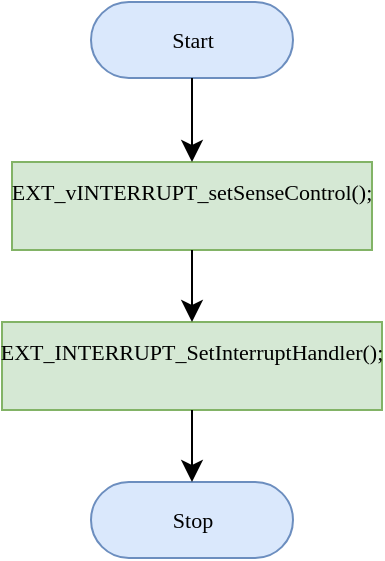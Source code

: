 <mxfile version="21.2.8" type="device">
  <diagram name="Page-1" id="X7o_q2LlBlFDAyU2dgNI">
    <mxGraphModel dx="808" dy="478" grid="1" gridSize="10" guides="1" tooltips="1" connect="1" arrows="1" fold="1" page="1" pageScale="1" pageWidth="1169" pageHeight="827" math="0" shadow="0">
      <root>
        <mxCell id="0" />
        <mxCell id="1" parent="0" />
        <UserObject label="&lt;div style=&quot;font-size: 11px;&quot;&gt;&lt;font style=&quot;font-size: 11px; direction: ltr; letter-spacing: 0px; line-height: 120%; opacity: 1;&quot;&gt;Start&lt;/font&gt;&lt;/div&gt;" Function="EN_DIO_Error_T DIO_init(uint8_t pinNumber, EN_DIO_PORT_T portNumber, EN_DIO_DIRECTION_T direction);" tags="Flowchart" id="X7JwVsWwi1Ij6stBEbt4-1">
          <mxCell style="verticalAlign=middle;align=center;overflow=width;vsdxID=30;fillColor=#dae8fc;shape=stencil(tVLREoIgEPwaHnEQxsl3s/9gEpSJwDko7e+DsEkze2l627vdu5uFRaxyHe8FosR5sCcxqMZ3iO0Rpcp0ApQPCLEasUpaEC3Yi2lS3fOojOhsr3HDmObyMtsVcYqS29Qh5FEfklwrM5OXeUa/yjkcAwfr7TDpiyTfXvjkMR+Vw2A998qaBac5tAKHU1hq3i4oNwjRr9ofvayt/+Rk+yX/4iWA159KpXWKxJx/z0Bopfyw+g4=);strokeColor=#6c8ebf;spacingTop=-1;spacingBottom=-1;spacingLeft=-1;spacingRight=-1;points=[[0.5,1,0],[0.5,0,0],[0,0.5,0],[1,0.5,0]];labelBackgroundColor=none;rounded=1;html=1;whiteSpace=wrap;fontFamily=Calibri;fontSize=11;" vertex="1" parent="1">
            <mxGeometry x="244.5" y="160" width="101" height="38" as="geometry" />
          </mxCell>
        </UserObject>
        <mxCell id="X7JwVsWwi1Ij6stBEbt4-2" value="&lt;div style=&quot;font-size: 11px;&quot;&gt;	EXT_INTERRUPT_SetInterruptHandler();&lt;/div&gt;&lt;div style=&quot;font-size: 11px;&quot;&gt;&lt;br style=&quot;font-size: 11px;&quot;&gt;&lt;/div&gt;" style="rounded=0;whiteSpace=wrap;html=1;fontSize=11;fillColor=#d5e8d4;strokeColor=#82b366;fontFamily=Calibri;" vertex="1" parent="1">
          <mxGeometry x="200" y="320" width="190" height="44" as="geometry" />
        </mxCell>
        <mxCell id="X7JwVsWwi1Ij6stBEbt4-3" value="&lt;div style=&quot;font-size: 11px;&quot;&gt;	EXT_vINTERRUPT_setSenseControl();&lt;/div&gt;&lt;div style=&quot;font-size: 11px;&quot;&gt;&lt;br style=&quot;font-size: 11px;&quot;&gt;&lt;/div&gt;" style="rounded=0;whiteSpace=wrap;html=1;fontSize=11;fillColor=#d5e8d4;strokeColor=#82b366;fontFamily=Calibri;" vertex="1" parent="1">
          <mxGeometry x="205" y="240" width="180" height="44" as="geometry" />
        </mxCell>
        <UserObject label="&lt;div style=&quot;font-size: 11px;&quot;&gt;&lt;font style=&quot;font-size: 11px; direction: ltr; letter-spacing: 0px; line-height: 120%; opacity: 1;&quot;&gt;Stop&lt;/font&gt;&lt;/div&gt;" Function="EN_DIO_Error_T DIO_init(uint8_t pinNumber, EN_DIO_PORT_T portNumber, EN_DIO_DIRECTION_T direction);" tags="Flowchart" id="X7JwVsWwi1Ij6stBEbt4-4">
          <mxCell style="verticalAlign=middle;align=center;overflow=width;vsdxID=30;fillColor=#dae8fc;shape=stencil(tVLREoIgEPwaHnEQxsl3s/9gEpSJwDko7e+DsEkze2l627vdu5uFRaxyHe8FosR5sCcxqMZ3iO0Rpcp0ApQPCLEasUpaEC3Yi2lS3fOojOhsr3HDmObyMtsVcYqS29Qh5FEfklwrM5OXeUa/yjkcAwfr7TDpiyTfXvjkMR+Vw2A998qaBac5tAKHU1hq3i4oNwjRr9ofvayt/+Rk+yX/4iWA159KpXWKxJx/z0Bopfyw+g4=);strokeColor=#6c8ebf;spacingTop=-1;spacingBottom=-1;spacingLeft=-1;spacingRight=-1;points=[[0.5,1,0],[0.5,0,0],[0,0.5,0],[1,0.5,0]];labelBackgroundColor=none;rounded=1;html=1;whiteSpace=wrap;fontFamily=Calibri;fontSize=11;" vertex="1" parent="1">
            <mxGeometry x="244.5" y="400" width="101" height="38" as="geometry" />
          </mxCell>
        </UserObject>
        <mxCell id="X7JwVsWwi1Ij6stBEbt4-5" value="" style="endArrow=classic;html=1;rounded=0;fontSize=11;startSize=8;endSize=8;curved=1;exitX=0.5;exitY=1;exitDx=0;exitDy=0;exitPerimeter=0;entryX=0.5;entryY=0;entryDx=0;entryDy=0;fontFamily=Calibri;" edge="1" parent="1" source="X7JwVsWwi1Ij6stBEbt4-1" target="X7JwVsWwi1Ij6stBEbt4-3">
          <mxGeometry width="50" height="50" relative="1" as="geometry">
            <mxPoint x="440" y="330" as="sourcePoint" />
            <mxPoint x="490" y="280" as="targetPoint" />
          </mxGeometry>
        </mxCell>
        <mxCell id="X7JwVsWwi1Ij6stBEbt4-6" value="" style="endArrow=classic;html=1;rounded=0;fontSize=11;startSize=8;endSize=8;curved=1;exitX=0.5;exitY=1;exitDx=0;exitDy=0;entryX=0.5;entryY=0;entryDx=0;entryDy=0;fontFamily=Calibri;" edge="1" parent="1" source="X7JwVsWwi1Ij6stBEbt4-3" target="X7JwVsWwi1Ij6stBEbt4-2">
          <mxGeometry width="50" height="50" relative="1" as="geometry">
            <mxPoint x="420" y="310" as="sourcePoint" />
            <mxPoint x="470" y="260" as="targetPoint" />
          </mxGeometry>
        </mxCell>
        <mxCell id="X7JwVsWwi1Ij6stBEbt4-7" value="" style="endArrow=classic;html=1;rounded=0;fontSize=11;startSize=8;endSize=8;curved=1;exitX=0.5;exitY=1;exitDx=0;exitDy=0;entryX=0.5;entryY=0;entryDx=0;entryDy=0;entryPerimeter=0;fontFamily=Calibri;" edge="1" parent="1" source="X7JwVsWwi1Ij6stBEbt4-2" target="X7JwVsWwi1Ij6stBEbt4-4">
          <mxGeometry width="50" height="50" relative="1" as="geometry">
            <mxPoint x="420" y="320" as="sourcePoint" />
            <mxPoint x="470" y="270" as="targetPoint" />
          </mxGeometry>
        </mxCell>
      </root>
    </mxGraphModel>
  </diagram>
</mxfile>
